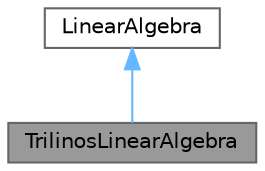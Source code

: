 digraph "TrilinosLinearAlgebra"
{
 // LATEX_PDF_SIZE
  bgcolor="transparent";
  edge [fontname=Helvetica,fontsize=10,labelfontname=Helvetica,labelfontsize=10];
  node [fontname=Helvetica,fontsize=10,shape=box,height=0.2,width=0.4];
  Node1 [id="Node000001",label="TrilinosLinearAlgebra",height=0.2,width=0.4,color="gray40", fillcolor="grey60", style="filled", fontcolor="black",tooltip="The TrilinosLinearAlgebra class implements the LinearAlgebra interface for the Trilinos numerical lin..."];
  Node2 -> Node1 [id="edge1_Node000001_Node000002",dir="back",color="steelblue1",style="solid",tooltip=" "];
  Node2 [id="Node000002",label="LinearAlgebra",height=0.2,width=0.4,color="gray40", fillcolor="white", style="filled",URL="$class_linear_algebra.html",tooltip="The LinearAlgebra class provides an abstract interface to linear algebra frameworks: FSILS,..."];
}
